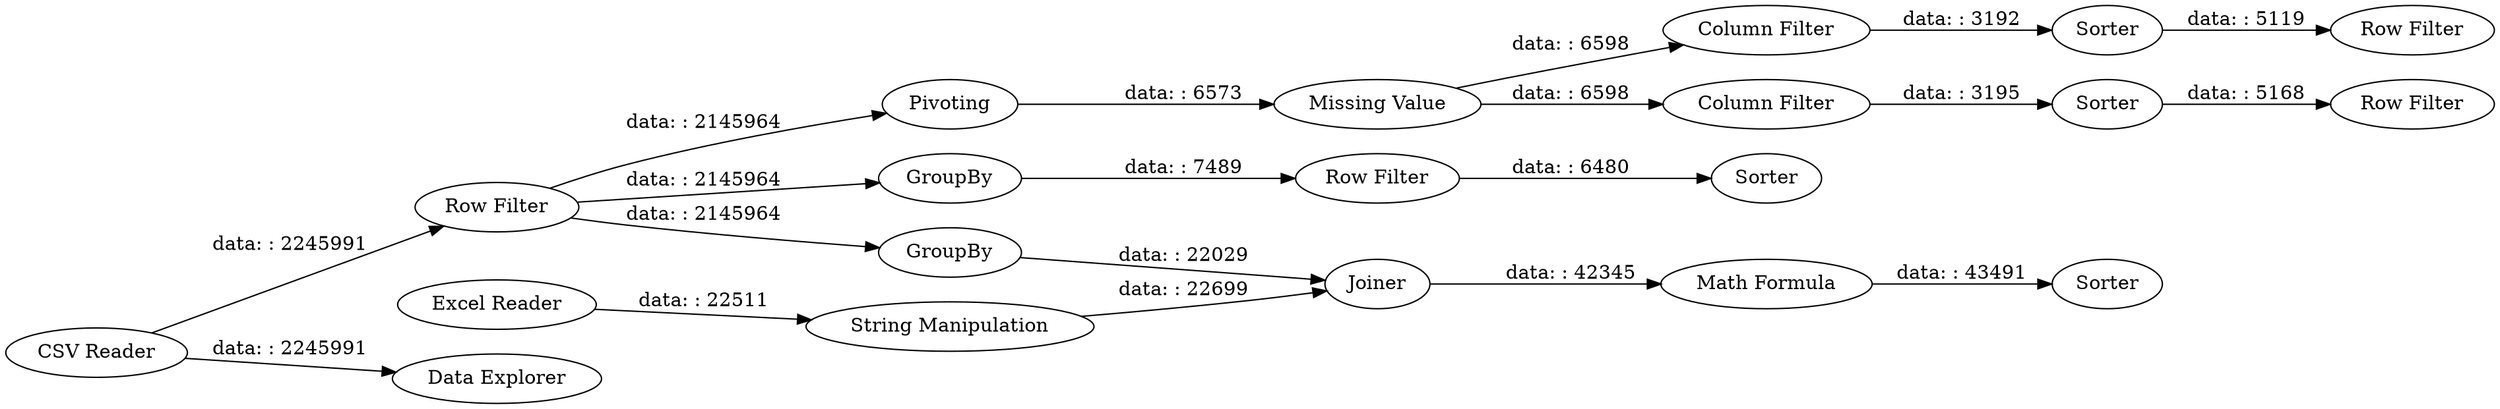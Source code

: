 digraph {
	"462639317650704560_18" [label=GroupBy]
	"462639317650704560_4" [label=GroupBy]
	"462639317650704560_14" [label="Row Filter"]
	"462639317650704560_3" [label="Data Explorer"]
	"462639317650704560_1" [label="CSV Reader"]
	"462639317650704560_19" [label="Row Filter"]
	"462639317650704560_17" [label="Row Filter"]
	"462639317650704560_13" [label=Sorter]
	"462639317650704560_9" [label=Sorter]
	"462639317650704560_16" [label="Column Filter"]
	"462639317650704560_11" [label="Missing Value"]
	"462639317650704560_10" [label=Pivoting]
	"462639317650704560_12" [label="Column Filter"]
	"462639317650704560_7" [label=Joiner]
	"462639317650704560_2" [label="Excel Reader"]
	"462639317650704560_6" [label="String Manipulation"]
	"462639317650704560_15" [label=Sorter]
	"462639317650704560_5" [label="Row Filter"]
	"462639317650704560_8" [label="Math Formula"]
	"462639317650704560_20" [label=Sorter]
	"462639317650704560_5" -> "462639317650704560_10" [label="data: : 2145964"]
	"462639317650704560_15" -> "462639317650704560_17" [label="data: : 5119"]
	"462639317650704560_4" -> "462639317650704560_7" [label="data: : 22029"]
	"462639317650704560_5" -> "462639317650704560_4" [label="data: : 2145964"]
	"462639317650704560_18" -> "462639317650704560_19" [label="data: : 7489"]
	"462639317650704560_1" -> "462639317650704560_5" [label="data: : 2245991"]
	"462639317650704560_8" -> "462639317650704560_9" [label="data: : 43491"]
	"462639317650704560_11" -> "462639317650704560_16" [label="data: : 6598"]
	"462639317650704560_16" -> "462639317650704560_15" [label="data: : 3192"]
	"462639317650704560_7" -> "462639317650704560_8" [label="data: : 42345"]
	"462639317650704560_13" -> "462639317650704560_14" [label="data: : 5168"]
	"462639317650704560_10" -> "462639317650704560_11" [label="data: : 6573"]
	"462639317650704560_6" -> "462639317650704560_7" [label="data: : 22699"]
	"462639317650704560_11" -> "462639317650704560_12" [label="data: : 6598"]
	"462639317650704560_1" -> "462639317650704560_3" [label="data: : 2245991"]
	"462639317650704560_12" -> "462639317650704560_13" [label="data: : 3195"]
	"462639317650704560_19" -> "462639317650704560_20" [label="data: : 6480"]
	"462639317650704560_5" -> "462639317650704560_18" [label="data: : 2145964"]
	"462639317650704560_2" -> "462639317650704560_6" [label="data: : 22511"]
	rankdir=LR
}
